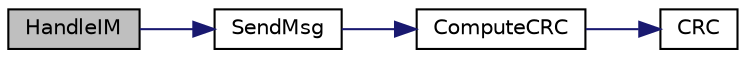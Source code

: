 digraph "HandleIM"
{
 // INTERACTIVE_SVG=YES
  edge [fontname="Helvetica",fontsize="10",labelfontname="Helvetica",labelfontsize="10"];
  node [fontname="Helvetica",fontsize="10",shape=record];
  rankdir="LR";
  Node62 [label="HandleIM",height=0.2,width=0.4,color="black", fillcolor="grey75", style="filled", fontcolor="black"];
  Node62 -> Node63 [color="midnightblue",fontsize="10",style="solid",fontname="Helvetica"];
  Node63 [label="SendMsg",height=0.2,width=0.4,color="black", fillcolor="white", style="filled",URL="$zephyr_8c.html#a6e021f179fc712de402af1043ca1a9ef"];
  Node63 -> Node64 [color="midnightblue",fontsize="10",style="solid",fontname="Helvetica"];
  Node64 [label="ComputeCRC",height=0.2,width=0.4,color="black", fillcolor="white", style="filled",URL="$zephyr_8c.html#aa7865b0822633a51bd794f1922f39711"];
  Node64 -> Node65 [color="midnightblue",fontsize="10",style="solid",fontname="Helvetica"];
  Node65 [label="CRC",height=0.2,width=0.4,color="black", fillcolor="white", style="filled",URL="$zephyr_8c.html#a626fb8bdfcd2bed45be4fe9fabb74f48"];
}
